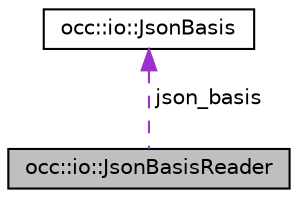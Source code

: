 digraph "occ::io::JsonBasisReader"
{
 // LATEX_PDF_SIZE
  bgcolor="transparent";
  edge [fontname="Helvetica",fontsize="10",labelfontname="Helvetica",labelfontsize="10"];
  node [fontname="Helvetica",fontsize="10",shape=record];
  Node1 [label="occ::io::JsonBasisReader",height=0.2,width=0.4,color="black", fillcolor="grey75", style="filled", fontcolor="black",tooltip=" "];
  Node2 -> Node1 [dir="back",color="darkorchid3",fontsize="10",style="dashed",label=" json_basis" ,fontname="Helvetica"];
  Node2 [label="occ::io::JsonBasis",height=0.2,width=0.4,color="black",URL="$structocc_1_1io_1_1JsonBasis.html",tooltip=" "];
}
